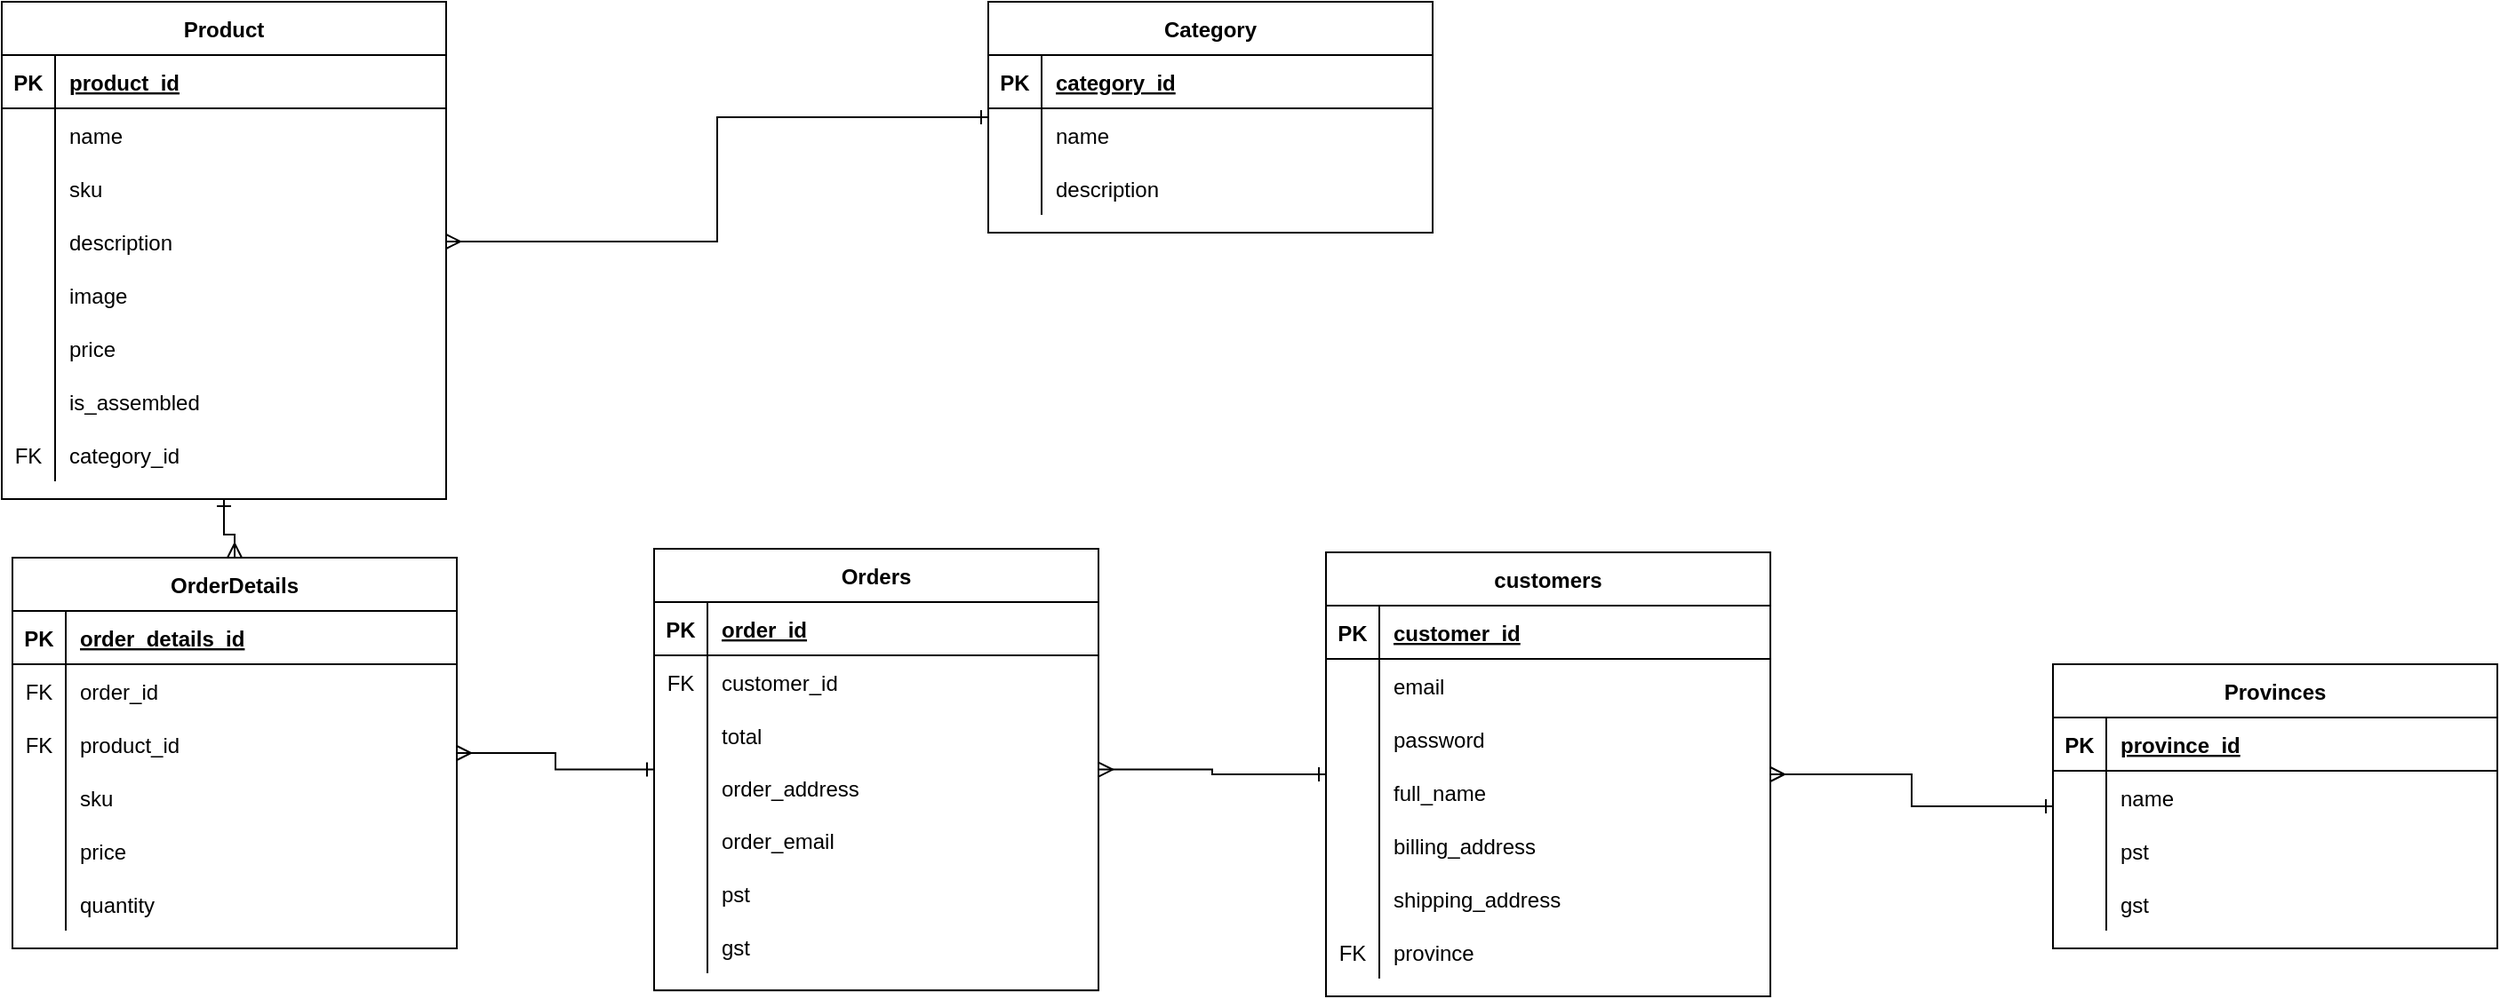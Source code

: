<mxfile version="13.6.5">
    <diagram id="R2lEEEUBdFMjLlhIrx00" name="Page-1">
        <mxGraphModel dx="1417" dy="407" grid="0" gridSize="10" guides="1" tooltips="1" connect="1" arrows="1" fold="1" page="0" pageScale="1" pageWidth="850" pageHeight="1100" math="0" shadow="0" extFonts="Permanent Marker^https://fonts.googleapis.com/css?family=Permanent+Marker">
            <root>
                <mxCell id="0"/>
                <mxCell id="1" parent="0"/>
                <mxCell id="BaxFmq3oyP3xeZqNbxSG-38" style="edgeStyle=orthogonalEdgeStyle;rounded=0;orthogonalLoop=1;jettySize=auto;html=1;startArrow=ERone;startFill=0;endArrow=ERmany;endFill=0;" parent="1" edge="1">
                    <mxGeometry relative="1" as="geometry">
                        <mxPoint x="630" y="500" as="targetPoint"/>
                        <Array as="points">
                            <mxPoint x="840" y="500"/>
                        </Array>
                    </mxGeometry>
                </mxCell>
                <mxCell id="BaxFmq3oyP3xeZqNbxSG-39" style="edgeStyle=orthogonalEdgeStyle;rounded=0;orthogonalLoop=1;jettySize=auto;html=1;startArrow=ERone;startFill=0;endArrow=ERmany;endFill=0;" parent="1" edge="1">
                    <mxGeometry relative="1" as="geometry">
                        <mxPoint x="515" y="290" as="sourcePoint"/>
                        <Array as="points">
                            <mxPoint x="515" y="330"/>
                            <mxPoint x="660" y="330"/>
                            <mxPoint x="660" y="470"/>
                        </Array>
                    </mxGeometry>
                </mxCell>
                <mxCell id="BaxFmq3oyP3xeZqNbxSG-36" style="edgeStyle=orthogonalEdgeStyle;rounded=0;orthogonalLoop=1;jettySize=auto;html=1;endArrow=ERmany;endFill=0;startArrow=ERone;startFill=0;" parent="1" edge="1">
                    <mxGeometry relative="1" as="geometry">
                        <mxPoint x="270" y="235" as="sourcePoint"/>
                        <Array as="points">
                            <mxPoint x="310" y="235"/>
                            <mxPoint x="310" y="430"/>
                        </Array>
                    </mxGeometry>
                </mxCell>
                <mxCell id="BaxFmq3oyP3xeZqNbxSG-152" style="edgeStyle=orthogonalEdgeStyle;rounded=0;orthogonalLoop=1;jettySize=auto;html=1;startArrow=ERone;startFill=0;endArrow=ERmany;endFill=0;" parent="1" source="BaxFmq3oyP3xeZqNbxSG-56" target="BaxFmq3oyP3xeZqNbxSG-130" edge="1">
                    <mxGeometry relative="1" as="geometry"/>
                </mxCell>
                <mxCell id="BaxFmq3oyP3xeZqNbxSG-56" value="Product" style="shape=table;startSize=30;container=1;collapsible=1;childLayout=tableLayout;fixedRows=1;rowLines=0;fontStyle=1;align=center;resizeLast=1;" parent="1" vertex="1">
                    <mxGeometry x="70" y="30" width="250" height="280" as="geometry"/>
                </mxCell>
                <mxCell id="BaxFmq3oyP3xeZqNbxSG-57" value="" style="shape=partialRectangle;collapsible=0;dropTarget=0;pointerEvents=0;fillColor=none;points=[[0,0.5],[1,0.5]];portConstraint=eastwest;top=0;left=0;right=0;bottom=1;" parent="BaxFmq3oyP3xeZqNbxSG-56" vertex="1">
                    <mxGeometry y="30" width="250" height="30" as="geometry"/>
                </mxCell>
                <mxCell id="BaxFmq3oyP3xeZqNbxSG-58" value="PK" style="shape=partialRectangle;overflow=hidden;connectable=0;fillColor=none;top=0;left=0;bottom=0;right=0;fontStyle=1;" parent="BaxFmq3oyP3xeZqNbxSG-57" vertex="1">
                    <mxGeometry width="30" height="30" as="geometry"/>
                </mxCell>
                <mxCell id="BaxFmq3oyP3xeZqNbxSG-59" value="product_id" style="shape=partialRectangle;overflow=hidden;connectable=0;fillColor=none;top=0;left=0;bottom=0;right=0;align=left;spacingLeft=6;fontStyle=5;" parent="BaxFmq3oyP3xeZqNbxSG-57" vertex="1">
                    <mxGeometry x="30" width="220" height="30" as="geometry"/>
                </mxCell>
                <mxCell id="BaxFmq3oyP3xeZqNbxSG-60" value="" style="shape=partialRectangle;collapsible=0;dropTarget=0;pointerEvents=0;fillColor=none;points=[[0,0.5],[1,0.5]];portConstraint=eastwest;top=0;left=0;right=0;bottom=0;" parent="BaxFmq3oyP3xeZqNbxSG-56" vertex="1">
                    <mxGeometry y="60" width="250" height="30" as="geometry"/>
                </mxCell>
                <mxCell id="BaxFmq3oyP3xeZqNbxSG-61" value="" style="shape=partialRectangle;overflow=hidden;connectable=0;fillColor=none;top=0;left=0;bottom=0;right=0;" parent="BaxFmq3oyP3xeZqNbxSG-60" vertex="1">
                    <mxGeometry width="30" height="30" as="geometry"/>
                </mxCell>
                <mxCell id="BaxFmq3oyP3xeZqNbxSG-62" value="name" style="shape=partialRectangle;overflow=hidden;connectable=0;fillColor=none;top=0;left=0;bottom=0;right=0;align=left;spacingLeft=6;" parent="BaxFmq3oyP3xeZqNbxSG-60" vertex="1">
                    <mxGeometry x="30" width="220" height="30" as="geometry"/>
                </mxCell>
                <mxCell id="BaxFmq3oyP3xeZqNbxSG-149" value="" style="shape=partialRectangle;collapsible=0;dropTarget=0;pointerEvents=0;fillColor=none;points=[[0,0.5],[1,0.5]];portConstraint=eastwest;top=0;left=0;right=0;bottom=0;" parent="BaxFmq3oyP3xeZqNbxSG-56" vertex="1">
                    <mxGeometry y="90" width="250" height="30" as="geometry"/>
                </mxCell>
                <mxCell id="BaxFmq3oyP3xeZqNbxSG-150" value="" style="shape=partialRectangle;overflow=hidden;connectable=0;fillColor=none;top=0;left=0;bottom=0;right=0;" parent="BaxFmq3oyP3xeZqNbxSG-149" vertex="1">
                    <mxGeometry width="30" height="30" as="geometry"/>
                </mxCell>
                <mxCell id="BaxFmq3oyP3xeZqNbxSG-151" value="sku" style="shape=partialRectangle;overflow=hidden;connectable=0;fillColor=none;top=0;left=0;bottom=0;right=0;align=left;spacingLeft=6;" parent="BaxFmq3oyP3xeZqNbxSG-149" vertex="1">
                    <mxGeometry x="30" width="220" height="30" as="geometry"/>
                </mxCell>
                <mxCell id="BaxFmq3oyP3xeZqNbxSG-63" value="" style="shape=partialRectangle;collapsible=0;dropTarget=0;pointerEvents=0;fillColor=none;points=[[0,0.5],[1,0.5]];portConstraint=eastwest;top=0;left=0;right=0;bottom=0;" parent="BaxFmq3oyP3xeZqNbxSG-56" vertex="1">
                    <mxGeometry y="120" width="250" height="30" as="geometry"/>
                </mxCell>
                <mxCell id="BaxFmq3oyP3xeZqNbxSG-64" value="" style="shape=partialRectangle;overflow=hidden;connectable=0;fillColor=none;top=0;left=0;bottom=0;right=0;" parent="BaxFmq3oyP3xeZqNbxSG-63" vertex="1">
                    <mxGeometry width="30" height="30" as="geometry"/>
                </mxCell>
                <mxCell id="BaxFmq3oyP3xeZqNbxSG-65" value="description" style="shape=partialRectangle;overflow=hidden;connectable=0;fillColor=none;top=0;left=0;bottom=0;right=0;align=left;spacingLeft=6;" parent="BaxFmq3oyP3xeZqNbxSG-63" vertex="1">
                    <mxGeometry x="30" width="220" height="30" as="geometry"/>
                </mxCell>
                <mxCell id="BaxFmq3oyP3xeZqNbxSG-66" value="" style="shape=partialRectangle;collapsible=0;dropTarget=0;pointerEvents=0;fillColor=none;points=[[0,0.5],[1,0.5]];portConstraint=eastwest;top=0;left=0;right=0;bottom=0;" parent="BaxFmq3oyP3xeZqNbxSG-56" vertex="1">
                    <mxGeometry y="150" width="250" height="30" as="geometry"/>
                </mxCell>
                <mxCell id="BaxFmq3oyP3xeZqNbxSG-67" value="" style="shape=partialRectangle;overflow=hidden;connectable=0;fillColor=none;top=0;left=0;bottom=0;right=0;" parent="BaxFmq3oyP3xeZqNbxSG-66" vertex="1">
                    <mxGeometry width="30" height="30" as="geometry"/>
                </mxCell>
                <mxCell id="BaxFmq3oyP3xeZqNbxSG-68" value="image" style="shape=partialRectangle;overflow=hidden;connectable=0;fillColor=none;top=0;left=0;bottom=0;right=0;align=left;spacingLeft=6;" parent="BaxFmq3oyP3xeZqNbxSG-66" vertex="1">
                    <mxGeometry x="30" width="220" height="30" as="geometry"/>
                </mxCell>
                <mxCell id="BaxFmq3oyP3xeZqNbxSG-182" value="" style="shape=partialRectangle;collapsible=0;dropTarget=0;pointerEvents=0;fillColor=none;points=[[0,0.5],[1,0.5]];portConstraint=eastwest;top=0;left=0;right=0;bottom=0;" parent="BaxFmq3oyP3xeZqNbxSG-56" vertex="1">
                    <mxGeometry y="180" width="250" height="30" as="geometry"/>
                </mxCell>
                <mxCell id="BaxFmq3oyP3xeZqNbxSG-183" value="" style="shape=partialRectangle;overflow=hidden;connectable=0;fillColor=none;top=0;left=0;bottom=0;right=0;" parent="BaxFmq3oyP3xeZqNbxSG-182" vertex="1">
                    <mxGeometry width="30" height="30" as="geometry"/>
                </mxCell>
                <mxCell id="BaxFmq3oyP3xeZqNbxSG-184" value="price" style="shape=partialRectangle;overflow=hidden;connectable=0;fillColor=none;top=0;left=0;bottom=0;right=0;align=left;spacingLeft=6;" parent="BaxFmq3oyP3xeZqNbxSG-182" vertex="1">
                    <mxGeometry x="30" width="220" height="30" as="geometry"/>
                </mxCell>
                <mxCell id="5" value="" style="shape=partialRectangle;collapsible=0;dropTarget=0;pointerEvents=0;fillColor=none;points=[[0,0.5],[1,0.5]];portConstraint=eastwest;top=0;left=0;right=0;bottom=0;" parent="BaxFmq3oyP3xeZqNbxSG-56" vertex="1">
                    <mxGeometry y="210" width="250" height="30" as="geometry"/>
                </mxCell>
                <mxCell id="6" value="" style="shape=partialRectangle;overflow=hidden;connectable=0;fillColor=none;top=0;left=0;bottom=0;right=0;" parent="5" vertex="1">
                    <mxGeometry width="30" height="30" as="geometry"/>
                </mxCell>
                <mxCell id="7" value="is_assembled" style="shape=partialRectangle;overflow=hidden;connectable=0;fillColor=none;top=0;left=0;bottom=0;right=0;align=left;spacingLeft=6;" parent="5" vertex="1">
                    <mxGeometry x="30" width="220" height="30" as="geometry"/>
                </mxCell>
                <mxCell id="BaxFmq3oyP3xeZqNbxSG-75" value="" style="shape=partialRectangle;collapsible=0;dropTarget=0;pointerEvents=0;fillColor=none;points=[[0,0.5],[1,0.5]];portConstraint=eastwest;top=0;left=0;right=0;bottom=0;" parent="BaxFmq3oyP3xeZqNbxSG-56" vertex="1">
                    <mxGeometry y="240" width="250" height="30" as="geometry"/>
                </mxCell>
                <mxCell id="BaxFmq3oyP3xeZqNbxSG-76" value="FK" style="shape=partialRectangle;overflow=hidden;connectable=0;fillColor=none;top=0;left=0;bottom=0;right=0;" parent="BaxFmq3oyP3xeZqNbxSG-75" vertex="1">
                    <mxGeometry width="30" height="30" as="geometry"/>
                </mxCell>
                <mxCell id="BaxFmq3oyP3xeZqNbxSG-77" value="category_id" style="shape=partialRectangle;overflow=hidden;connectable=0;fillColor=none;top=0;left=0;bottom=0;right=0;align=left;spacingLeft=6;" parent="BaxFmq3oyP3xeZqNbxSG-75" vertex="1">
                    <mxGeometry x="30" width="220" height="30" as="geometry"/>
                </mxCell>
                <mxCell id="BaxFmq3oyP3xeZqNbxSG-78" value="Category" style="shape=table;startSize=30;container=1;collapsible=1;childLayout=tableLayout;fixedRows=1;rowLines=0;fontStyle=1;align=center;resizeLast=1;" parent="1" vertex="1">
                    <mxGeometry x="625" y="30" width="250" height="130" as="geometry"/>
                </mxCell>
                <mxCell id="BaxFmq3oyP3xeZqNbxSG-79" value="" style="shape=partialRectangle;collapsible=0;dropTarget=0;pointerEvents=0;fillColor=none;points=[[0,0.5],[1,0.5]];portConstraint=eastwest;top=0;left=0;right=0;bottom=1;" parent="BaxFmq3oyP3xeZqNbxSG-78" vertex="1">
                    <mxGeometry y="30" width="250" height="30" as="geometry"/>
                </mxCell>
                <mxCell id="BaxFmq3oyP3xeZqNbxSG-80" value="PK" style="shape=partialRectangle;overflow=hidden;connectable=0;fillColor=none;top=0;left=0;bottom=0;right=0;fontStyle=1;" parent="BaxFmq3oyP3xeZqNbxSG-79" vertex="1">
                    <mxGeometry width="30" height="30" as="geometry"/>
                </mxCell>
                <mxCell id="BaxFmq3oyP3xeZqNbxSG-81" value="category_id" style="shape=partialRectangle;overflow=hidden;connectable=0;fillColor=none;top=0;left=0;bottom=0;right=0;align=left;spacingLeft=6;fontStyle=5;" parent="BaxFmq3oyP3xeZqNbxSG-79" vertex="1">
                    <mxGeometry x="30" width="220" height="30" as="geometry"/>
                </mxCell>
                <mxCell id="BaxFmq3oyP3xeZqNbxSG-82" value="" style="shape=partialRectangle;collapsible=0;dropTarget=0;pointerEvents=0;fillColor=none;points=[[0,0.5],[1,0.5]];portConstraint=eastwest;top=0;left=0;right=0;bottom=0;" parent="BaxFmq3oyP3xeZqNbxSG-78" vertex="1">
                    <mxGeometry y="60" width="250" height="30" as="geometry"/>
                </mxCell>
                <mxCell id="BaxFmq3oyP3xeZqNbxSG-83" value="" style="shape=partialRectangle;overflow=hidden;connectable=0;fillColor=none;top=0;left=0;bottom=0;right=0;" parent="BaxFmq3oyP3xeZqNbxSG-82" vertex="1">
                    <mxGeometry width="30" height="30" as="geometry"/>
                </mxCell>
                <mxCell id="BaxFmq3oyP3xeZqNbxSG-84" value="name" style="shape=partialRectangle;overflow=hidden;connectable=0;fillColor=none;top=0;left=0;bottom=0;right=0;align=left;spacingLeft=6;" parent="BaxFmq3oyP3xeZqNbxSG-82" vertex="1">
                    <mxGeometry x="30" width="220" height="30" as="geometry"/>
                </mxCell>
                <mxCell id="BaxFmq3oyP3xeZqNbxSG-85" value="" style="shape=partialRectangle;collapsible=0;dropTarget=0;pointerEvents=0;fillColor=none;points=[[0,0.5],[1,0.5]];portConstraint=eastwest;top=0;left=0;right=0;bottom=0;" parent="BaxFmq3oyP3xeZqNbxSG-78" vertex="1">
                    <mxGeometry y="90" width="250" height="30" as="geometry"/>
                </mxCell>
                <mxCell id="BaxFmq3oyP3xeZqNbxSG-86" value="" style="shape=partialRectangle;overflow=hidden;connectable=0;fillColor=none;top=0;left=0;bottom=0;right=0;" parent="BaxFmq3oyP3xeZqNbxSG-85" vertex="1">
                    <mxGeometry width="30" height="30" as="geometry"/>
                </mxCell>
                <mxCell id="BaxFmq3oyP3xeZqNbxSG-87" value="description" style="shape=partialRectangle;overflow=hidden;connectable=0;fillColor=none;top=0;left=0;bottom=0;right=0;align=left;spacingLeft=6;" parent="BaxFmq3oyP3xeZqNbxSG-85" vertex="1">
                    <mxGeometry x="30" width="220" height="30" as="geometry"/>
                </mxCell>
                <mxCell id="BaxFmq3oyP3xeZqNbxSG-106" style="edgeStyle=orthogonalEdgeStyle;rounded=0;orthogonalLoop=1;jettySize=auto;html=1;startArrow=ERmany;startFill=0;endArrow=ERone;endFill=0;" parent="1" source="BaxFmq3oyP3xeZqNbxSG-63" target="BaxFmq3oyP3xeZqNbxSG-78" edge="1">
                    <mxGeometry relative="1" as="geometry"/>
                </mxCell>
                <mxCell id="BaxFmq3oyP3xeZqNbxSG-154" style="edgeStyle=orthogonalEdgeStyle;rounded=0;orthogonalLoop=1;jettySize=auto;html=1;startArrow=ERone;startFill=0;endArrow=ERmany;endFill=0;" parent="1" source="BaxFmq3oyP3xeZqNbxSG-107" target="BaxFmq3oyP3xeZqNbxSG-130" edge="1">
                    <mxGeometry relative="1" as="geometry"/>
                </mxCell>
                <mxCell id="BaxFmq3oyP3xeZqNbxSG-130" value="OrderDetails" style="shape=table;startSize=30;container=1;collapsible=1;childLayout=tableLayout;fixedRows=1;rowLines=0;fontStyle=1;align=center;resizeLast=1;" parent="1" vertex="1">
                    <mxGeometry x="76" y="343" width="250" height="220" as="geometry"/>
                </mxCell>
                <mxCell id="BaxFmq3oyP3xeZqNbxSG-131" value="" style="shape=partialRectangle;collapsible=0;dropTarget=0;pointerEvents=0;fillColor=none;points=[[0,0.5],[1,0.5]];portConstraint=eastwest;top=0;left=0;right=0;bottom=1;" parent="BaxFmq3oyP3xeZqNbxSG-130" vertex="1">
                    <mxGeometry y="30" width="250" height="30" as="geometry"/>
                </mxCell>
                <mxCell id="BaxFmq3oyP3xeZqNbxSG-132" value="PK" style="shape=partialRectangle;overflow=hidden;connectable=0;fillColor=none;top=0;left=0;bottom=0;right=0;fontStyle=1;" parent="BaxFmq3oyP3xeZqNbxSG-131" vertex="1">
                    <mxGeometry width="30" height="30" as="geometry"/>
                </mxCell>
                <mxCell id="BaxFmq3oyP3xeZqNbxSG-133" value="order_details_id" style="shape=partialRectangle;overflow=hidden;connectable=0;fillColor=none;top=0;left=0;bottom=0;right=0;align=left;spacingLeft=6;fontStyle=5;" parent="BaxFmq3oyP3xeZqNbxSG-131" vertex="1">
                    <mxGeometry x="30" width="220" height="30" as="geometry"/>
                </mxCell>
                <mxCell id="BaxFmq3oyP3xeZqNbxSG-134" value="" style="shape=partialRectangle;collapsible=0;dropTarget=0;pointerEvents=0;fillColor=none;points=[[0,0.5],[1,0.5]];portConstraint=eastwest;top=0;left=0;right=0;bottom=0;" parent="BaxFmq3oyP3xeZqNbxSG-130" vertex="1">
                    <mxGeometry y="60" width="250" height="30" as="geometry"/>
                </mxCell>
                <mxCell id="BaxFmq3oyP3xeZqNbxSG-135" value="FK" style="shape=partialRectangle;overflow=hidden;connectable=0;fillColor=none;top=0;left=0;bottom=0;right=0;" parent="BaxFmq3oyP3xeZqNbxSG-134" vertex="1">
                    <mxGeometry width="30" height="30" as="geometry"/>
                </mxCell>
                <mxCell id="BaxFmq3oyP3xeZqNbxSG-136" value="order_id" style="shape=partialRectangle;overflow=hidden;connectable=0;fillColor=none;top=0;left=0;bottom=0;right=0;align=left;spacingLeft=6;" parent="BaxFmq3oyP3xeZqNbxSG-134" vertex="1">
                    <mxGeometry x="30" width="220" height="30" as="geometry"/>
                </mxCell>
                <mxCell id="BaxFmq3oyP3xeZqNbxSG-137" value="" style="shape=partialRectangle;collapsible=0;dropTarget=0;pointerEvents=0;fillColor=none;points=[[0,0.5],[1,0.5]];portConstraint=eastwest;top=0;left=0;right=0;bottom=0;" parent="BaxFmq3oyP3xeZqNbxSG-130" vertex="1">
                    <mxGeometry y="90" width="250" height="30" as="geometry"/>
                </mxCell>
                <mxCell id="BaxFmq3oyP3xeZqNbxSG-138" value="FK" style="shape=partialRectangle;overflow=hidden;connectable=0;fillColor=none;top=0;left=0;bottom=0;right=0;" parent="BaxFmq3oyP3xeZqNbxSG-137" vertex="1">
                    <mxGeometry width="30" height="30" as="geometry"/>
                </mxCell>
                <mxCell id="BaxFmq3oyP3xeZqNbxSG-139" value="product_id" style="shape=partialRectangle;overflow=hidden;connectable=0;fillColor=none;top=0;left=0;bottom=0;right=0;align=left;spacingLeft=6;" parent="BaxFmq3oyP3xeZqNbxSG-137" vertex="1">
                    <mxGeometry x="30" width="220" height="30" as="geometry"/>
                </mxCell>
                <mxCell id="BaxFmq3oyP3xeZqNbxSG-185" value="" style="shape=partialRectangle;collapsible=0;dropTarget=0;pointerEvents=0;fillColor=none;points=[[0,0.5],[1,0.5]];portConstraint=eastwest;top=0;left=0;right=0;bottom=0;" parent="BaxFmq3oyP3xeZqNbxSG-130" vertex="1">
                    <mxGeometry y="120" width="250" height="30" as="geometry"/>
                </mxCell>
                <mxCell id="BaxFmq3oyP3xeZqNbxSG-186" value="" style="shape=partialRectangle;overflow=hidden;connectable=0;fillColor=none;top=0;left=0;bottom=0;right=0;" parent="BaxFmq3oyP3xeZqNbxSG-185" vertex="1">
                    <mxGeometry width="30" height="30" as="geometry"/>
                </mxCell>
                <mxCell id="BaxFmq3oyP3xeZqNbxSG-187" value="sku" style="shape=partialRectangle;overflow=hidden;connectable=0;fillColor=none;top=0;left=0;bottom=0;right=0;align=left;spacingLeft=6;" parent="BaxFmq3oyP3xeZqNbxSG-185" vertex="1">
                    <mxGeometry x="30" width="220" height="30" as="geometry"/>
                </mxCell>
                <mxCell id="BaxFmq3oyP3xeZqNbxSG-188" value="" style="shape=partialRectangle;collapsible=0;dropTarget=0;pointerEvents=0;fillColor=none;points=[[0,0.5],[1,0.5]];portConstraint=eastwest;top=0;left=0;right=0;bottom=0;" parent="BaxFmq3oyP3xeZqNbxSG-130" vertex="1">
                    <mxGeometry y="150" width="250" height="30" as="geometry"/>
                </mxCell>
                <mxCell id="BaxFmq3oyP3xeZqNbxSG-189" value="" style="shape=partialRectangle;overflow=hidden;connectable=0;fillColor=none;top=0;left=0;bottom=0;right=0;" parent="BaxFmq3oyP3xeZqNbxSG-188" vertex="1">
                    <mxGeometry width="30" height="30" as="geometry"/>
                </mxCell>
                <mxCell id="BaxFmq3oyP3xeZqNbxSG-190" value="price" style="shape=partialRectangle;overflow=hidden;connectable=0;fillColor=none;top=0;left=0;bottom=0;right=0;align=left;spacingLeft=6;" parent="BaxFmq3oyP3xeZqNbxSG-188" vertex="1">
                    <mxGeometry x="30" width="220" height="30" as="geometry"/>
                </mxCell>
                <mxCell id="BaxFmq3oyP3xeZqNbxSG-191" value="" style="shape=partialRectangle;collapsible=0;dropTarget=0;pointerEvents=0;fillColor=none;points=[[0,0.5],[1,0.5]];portConstraint=eastwest;top=0;left=0;right=0;bottom=0;" parent="BaxFmq3oyP3xeZqNbxSG-130" vertex="1">
                    <mxGeometry y="180" width="250" height="30" as="geometry"/>
                </mxCell>
                <mxCell id="BaxFmq3oyP3xeZqNbxSG-192" value="" style="shape=partialRectangle;overflow=hidden;connectable=0;fillColor=none;top=0;left=0;bottom=0;right=0;" parent="BaxFmq3oyP3xeZqNbxSG-191" vertex="1">
                    <mxGeometry width="30" height="30" as="geometry"/>
                </mxCell>
                <mxCell id="BaxFmq3oyP3xeZqNbxSG-193" value="quantity" style="shape=partialRectangle;overflow=hidden;connectable=0;fillColor=none;top=0;left=0;bottom=0;right=0;align=left;spacingLeft=6;" parent="BaxFmq3oyP3xeZqNbxSG-191" vertex="1">
                    <mxGeometry x="30" width="220" height="30" as="geometry"/>
                </mxCell>
                <mxCell id="BaxFmq3oyP3xeZqNbxSG-181" style="edgeStyle=orthogonalEdgeStyle;rounded=0;orthogonalLoop=1;jettySize=auto;html=1;startArrow=ERone;startFill=0;endArrow=ERmany;endFill=0;" parent="1" source="BaxFmq3oyP3xeZqNbxSG-155" target="BaxFmq3oyP3xeZqNbxSG-107" edge="1">
                    <mxGeometry relative="1" as="geometry"/>
                </mxCell>
                <mxCell id="BaxFmq3oyP3xeZqNbxSG-155" value="customers" style="shape=table;startSize=30;container=1;collapsible=1;childLayout=tableLayout;fixedRows=1;rowLines=0;fontStyle=1;align=center;resizeLast=1;" parent="1" vertex="1">
                    <mxGeometry x="815" y="340" width="250" height="250" as="geometry"/>
                </mxCell>
                <mxCell id="BaxFmq3oyP3xeZqNbxSG-156" value="" style="shape=partialRectangle;collapsible=0;dropTarget=0;pointerEvents=0;fillColor=none;points=[[0,0.5],[1,0.5]];portConstraint=eastwest;top=0;left=0;right=0;bottom=1;" parent="BaxFmq3oyP3xeZqNbxSG-155" vertex="1">
                    <mxGeometry y="30" width="250" height="30" as="geometry"/>
                </mxCell>
                <mxCell id="BaxFmq3oyP3xeZqNbxSG-157" value="PK" style="shape=partialRectangle;overflow=hidden;connectable=0;fillColor=none;top=0;left=0;bottom=0;right=0;fontStyle=1;" parent="BaxFmq3oyP3xeZqNbxSG-156" vertex="1">
                    <mxGeometry width="30" height="30" as="geometry"/>
                </mxCell>
                <mxCell id="BaxFmq3oyP3xeZqNbxSG-158" value="customer_id" style="shape=partialRectangle;overflow=hidden;connectable=0;fillColor=none;top=0;left=0;bottom=0;right=0;align=left;spacingLeft=6;fontStyle=5;" parent="BaxFmq3oyP3xeZqNbxSG-156" vertex="1">
                    <mxGeometry x="30" width="220" height="30" as="geometry"/>
                </mxCell>
                <mxCell id="BaxFmq3oyP3xeZqNbxSG-162" value="" style="shape=partialRectangle;collapsible=0;dropTarget=0;pointerEvents=0;fillColor=none;points=[[0,0.5],[1,0.5]];portConstraint=eastwest;top=0;left=0;right=0;bottom=0;" parent="BaxFmq3oyP3xeZqNbxSG-155" vertex="1">
                    <mxGeometry y="60" width="250" height="30" as="geometry"/>
                </mxCell>
                <mxCell id="BaxFmq3oyP3xeZqNbxSG-163" value="" style="shape=partialRectangle;overflow=hidden;connectable=0;fillColor=none;top=0;left=0;bottom=0;right=0;" parent="BaxFmq3oyP3xeZqNbxSG-162" vertex="1">
                    <mxGeometry width="30" height="30" as="geometry"/>
                </mxCell>
                <mxCell id="BaxFmq3oyP3xeZqNbxSG-164" value="email" style="shape=partialRectangle;overflow=hidden;connectable=0;fillColor=none;top=0;left=0;bottom=0;right=0;align=left;spacingLeft=6;" parent="BaxFmq3oyP3xeZqNbxSG-162" vertex="1">
                    <mxGeometry x="30" width="220" height="30" as="geometry"/>
                </mxCell>
                <mxCell id="BaxFmq3oyP3xeZqNbxSG-165" value="" style="shape=partialRectangle;collapsible=0;dropTarget=0;pointerEvents=0;fillColor=none;points=[[0,0.5],[1,0.5]];portConstraint=eastwest;top=0;left=0;right=0;bottom=0;" parent="BaxFmq3oyP3xeZqNbxSG-155" vertex="1">
                    <mxGeometry y="90" width="250" height="30" as="geometry"/>
                </mxCell>
                <mxCell id="BaxFmq3oyP3xeZqNbxSG-166" value="" style="shape=partialRectangle;overflow=hidden;connectable=0;fillColor=none;top=0;left=0;bottom=0;right=0;" parent="BaxFmq3oyP3xeZqNbxSG-165" vertex="1">
                    <mxGeometry width="30" height="30" as="geometry"/>
                </mxCell>
                <mxCell id="BaxFmq3oyP3xeZqNbxSG-167" value="password" style="shape=partialRectangle;overflow=hidden;connectable=0;fillColor=none;top=0;left=0;bottom=0;right=0;align=left;spacingLeft=6;" parent="BaxFmq3oyP3xeZqNbxSG-165" vertex="1">
                    <mxGeometry x="30" width="220" height="30" as="geometry"/>
                </mxCell>
                <mxCell id="BaxFmq3oyP3xeZqNbxSG-168" value="" style="shape=partialRectangle;collapsible=0;dropTarget=0;pointerEvents=0;fillColor=none;points=[[0,0.5],[1,0.5]];portConstraint=eastwest;top=0;left=0;right=0;bottom=0;" parent="BaxFmq3oyP3xeZqNbxSG-155" vertex="1">
                    <mxGeometry y="120" width="250" height="30" as="geometry"/>
                </mxCell>
                <mxCell id="BaxFmq3oyP3xeZqNbxSG-169" value="" style="shape=partialRectangle;overflow=hidden;connectable=0;fillColor=none;top=0;left=0;bottom=0;right=0;" parent="BaxFmq3oyP3xeZqNbxSG-168" vertex="1">
                    <mxGeometry width="30" height="30" as="geometry"/>
                </mxCell>
                <mxCell id="BaxFmq3oyP3xeZqNbxSG-170" value="full_name" style="shape=partialRectangle;overflow=hidden;connectable=0;fillColor=none;top=0;left=0;bottom=0;right=0;align=left;spacingLeft=6;" parent="BaxFmq3oyP3xeZqNbxSG-168" vertex="1">
                    <mxGeometry x="30" width="220" height="30" as="geometry"/>
                </mxCell>
                <mxCell id="BaxFmq3oyP3xeZqNbxSG-171" value="" style="shape=partialRectangle;collapsible=0;dropTarget=0;pointerEvents=0;fillColor=none;points=[[0,0.5],[1,0.5]];portConstraint=eastwest;top=0;left=0;right=0;bottom=0;" parent="BaxFmq3oyP3xeZqNbxSG-155" vertex="1">
                    <mxGeometry y="150" width="250" height="30" as="geometry"/>
                </mxCell>
                <mxCell id="BaxFmq3oyP3xeZqNbxSG-172" value="" style="shape=partialRectangle;overflow=hidden;connectable=0;fillColor=none;top=0;left=0;bottom=0;right=0;" parent="BaxFmq3oyP3xeZqNbxSG-171" vertex="1">
                    <mxGeometry width="30" height="30" as="geometry"/>
                </mxCell>
                <mxCell id="BaxFmq3oyP3xeZqNbxSG-173" value="billing_address" style="shape=partialRectangle;overflow=hidden;connectable=0;fillColor=none;top=0;left=0;bottom=0;right=0;align=left;spacingLeft=6;" parent="BaxFmq3oyP3xeZqNbxSG-171" vertex="1">
                    <mxGeometry x="30" width="220" height="30" as="geometry"/>
                </mxCell>
                <mxCell id="63" value="" style="shape=partialRectangle;collapsible=0;dropTarget=0;pointerEvents=0;fillColor=none;points=[[0,0.5],[1,0.5]];portConstraint=eastwest;top=0;left=0;right=0;bottom=0;" parent="BaxFmq3oyP3xeZqNbxSG-155" vertex="1">
                    <mxGeometry y="180" width="250" height="30" as="geometry"/>
                </mxCell>
                <mxCell id="64" value="" style="shape=partialRectangle;overflow=hidden;connectable=0;fillColor=none;top=0;left=0;bottom=0;right=0;" parent="63" vertex="1">
                    <mxGeometry width="30" height="30" as="geometry"/>
                </mxCell>
                <mxCell id="65" value="shipping_address" style="shape=partialRectangle;overflow=hidden;connectable=0;fillColor=none;top=0;left=0;bottom=0;right=0;align=left;spacingLeft=6;" parent="63" vertex="1">
                    <mxGeometry x="30" width="220" height="30" as="geometry"/>
                </mxCell>
                <mxCell id="17" value="" style="shape=partialRectangle;collapsible=0;dropTarget=0;pointerEvents=0;fillColor=none;points=[[0,0.5],[1,0.5]];portConstraint=eastwest;top=0;left=0;right=0;bottom=0;" parent="BaxFmq3oyP3xeZqNbxSG-155" vertex="1">
                    <mxGeometry y="210" width="250" height="30" as="geometry"/>
                </mxCell>
                <mxCell id="18" value="FK" style="shape=partialRectangle;overflow=hidden;connectable=0;fillColor=none;top=0;left=0;bottom=0;right=0;" parent="17" vertex="1">
                    <mxGeometry width="30" height="30" as="geometry"/>
                </mxCell>
                <mxCell id="19" value="province" style="shape=partialRectangle;overflow=hidden;connectable=0;fillColor=none;top=0;left=0;bottom=0;right=0;align=left;spacingLeft=6;" parent="17" vertex="1">
                    <mxGeometry x="30" width="220" height="30" as="geometry"/>
                </mxCell>
                <mxCell id="45" style="edgeStyle=orthogonalEdgeStyle;rounded=0;orthogonalLoop=1;jettySize=auto;html=1;endArrow=ERmany;endFill=0;startArrow=ERone;startFill=0;" parent="1" source="23" target="BaxFmq3oyP3xeZqNbxSG-155" edge="1">
                    <mxGeometry relative="1" as="geometry"/>
                </mxCell>
                <mxCell id="23" value="Provinces" style="shape=table;startSize=30;container=1;collapsible=1;childLayout=tableLayout;fixedRows=1;rowLines=0;fontStyle=1;align=center;resizeLast=1;" parent="1" vertex="1">
                    <mxGeometry x="1224" y="403" width="250" height="160" as="geometry"/>
                </mxCell>
                <mxCell id="24" value="" style="shape=partialRectangle;collapsible=0;dropTarget=0;pointerEvents=0;fillColor=none;points=[[0,0.5],[1,0.5]];portConstraint=eastwest;top=0;left=0;right=0;bottom=1;" parent="23" vertex="1">
                    <mxGeometry y="30" width="250" height="30" as="geometry"/>
                </mxCell>
                <mxCell id="25" value="PK" style="shape=partialRectangle;overflow=hidden;connectable=0;fillColor=none;top=0;left=0;bottom=0;right=0;fontStyle=1;" parent="24" vertex="1">
                    <mxGeometry width="30" height="30" as="geometry"/>
                </mxCell>
                <mxCell id="26" value="province_id" style="shape=partialRectangle;overflow=hidden;connectable=0;fillColor=none;top=0;left=0;bottom=0;right=0;align=left;spacingLeft=6;fontStyle=5;" parent="24" vertex="1">
                    <mxGeometry x="30" width="220" height="30" as="geometry"/>
                </mxCell>
                <mxCell id="27" value="" style="shape=partialRectangle;collapsible=0;dropTarget=0;pointerEvents=0;fillColor=none;points=[[0,0.5],[1,0.5]];portConstraint=eastwest;top=0;left=0;right=0;bottom=0;" parent="23" vertex="1">
                    <mxGeometry y="60" width="250" height="30" as="geometry"/>
                </mxCell>
                <mxCell id="28" value="" style="shape=partialRectangle;overflow=hidden;connectable=0;fillColor=none;top=0;left=0;bottom=0;right=0;" parent="27" vertex="1">
                    <mxGeometry width="30" height="30" as="geometry"/>
                </mxCell>
                <mxCell id="29" value="name" style="shape=partialRectangle;overflow=hidden;connectable=0;fillColor=none;top=0;left=0;bottom=0;right=0;align=left;spacingLeft=6;" parent="27" vertex="1">
                    <mxGeometry x="30" width="220" height="30" as="geometry"/>
                </mxCell>
                <mxCell id="30" value="" style="shape=partialRectangle;collapsible=0;dropTarget=0;pointerEvents=0;fillColor=none;points=[[0,0.5],[1,0.5]];portConstraint=eastwest;top=0;left=0;right=0;bottom=0;" parent="23" vertex="1">
                    <mxGeometry y="90" width="250" height="30" as="geometry"/>
                </mxCell>
                <mxCell id="31" value="" style="shape=partialRectangle;overflow=hidden;connectable=0;fillColor=none;top=0;left=0;bottom=0;right=0;" parent="30" vertex="1">
                    <mxGeometry width="30" height="30" as="geometry"/>
                </mxCell>
                <mxCell id="32" value="pst" style="shape=partialRectangle;overflow=hidden;connectable=0;fillColor=none;top=0;left=0;bottom=0;right=0;align=left;spacingLeft=6;" parent="30" vertex="1">
                    <mxGeometry x="30" width="220" height="30" as="geometry"/>
                </mxCell>
                <mxCell id="33" value="" style="shape=partialRectangle;collapsible=0;dropTarget=0;pointerEvents=0;fillColor=none;points=[[0,0.5],[1,0.5]];portConstraint=eastwest;top=0;left=0;right=0;bottom=0;" parent="23" vertex="1">
                    <mxGeometry y="120" width="250" height="30" as="geometry"/>
                </mxCell>
                <mxCell id="34" value="" style="shape=partialRectangle;overflow=hidden;connectable=0;fillColor=none;top=0;left=0;bottom=0;right=0;" parent="33" vertex="1">
                    <mxGeometry width="30" height="30" as="geometry"/>
                </mxCell>
                <mxCell id="35" value="gst" style="shape=partialRectangle;overflow=hidden;connectable=0;fillColor=none;top=0;left=0;bottom=0;right=0;align=left;spacingLeft=6;" parent="33" vertex="1">
                    <mxGeometry x="30" width="220" height="30" as="geometry"/>
                </mxCell>
                <mxCell id="BaxFmq3oyP3xeZqNbxSG-107" value="Orders" style="shape=table;startSize=30;container=1;collapsible=1;childLayout=tableLayout;fixedRows=1;rowLines=0;fontStyle=1;align=center;resizeLast=1;" parent="1" vertex="1">
                    <mxGeometry x="437" y="338" width="250" height="248.586" as="geometry"/>
                </mxCell>
                <mxCell id="BaxFmq3oyP3xeZqNbxSG-108" value="" style="shape=partialRectangle;collapsible=0;dropTarget=0;pointerEvents=0;fillColor=none;points=[[0,0.5],[1,0.5]];portConstraint=eastwest;top=0;left=0;right=0;bottom=1;" parent="BaxFmq3oyP3xeZqNbxSG-107" vertex="1">
                    <mxGeometry y="30" width="250" height="30" as="geometry"/>
                </mxCell>
                <mxCell id="BaxFmq3oyP3xeZqNbxSG-109" value="PK" style="shape=partialRectangle;overflow=hidden;connectable=0;fillColor=none;top=0;left=0;bottom=0;right=0;fontStyle=1;" parent="BaxFmq3oyP3xeZqNbxSG-108" vertex="1">
                    <mxGeometry width="30" height="30" as="geometry"/>
                </mxCell>
                <mxCell id="BaxFmq3oyP3xeZqNbxSG-110" value="order_id" style="shape=partialRectangle;overflow=hidden;connectable=0;fillColor=none;top=0;left=0;bottom=0;right=0;align=left;spacingLeft=6;fontStyle=5;" parent="BaxFmq3oyP3xeZqNbxSG-108" vertex="1">
                    <mxGeometry x="30" width="220" height="30" as="geometry"/>
                </mxCell>
                <mxCell id="BaxFmq3oyP3xeZqNbxSG-111" value="" style="shape=partialRectangle;collapsible=0;dropTarget=0;pointerEvents=0;fillColor=none;points=[[0,0.5],[1,0.5]];portConstraint=eastwest;top=0;left=0;right=0;bottom=0;" parent="BaxFmq3oyP3xeZqNbxSG-107" vertex="1">
                    <mxGeometry y="60" width="250" height="30" as="geometry"/>
                </mxCell>
                <mxCell id="BaxFmq3oyP3xeZqNbxSG-112" value="FK" style="shape=partialRectangle;overflow=hidden;connectable=0;fillColor=none;top=0;left=0;bottom=0;right=0;" parent="BaxFmq3oyP3xeZqNbxSG-111" vertex="1">
                    <mxGeometry width="30" height="30" as="geometry"/>
                </mxCell>
                <mxCell id="BaxFmq3oyP3xeZqNbxSG-113" value="customer_id" style="shape=partialRectangle;overflow=hidden;connectable=0;fillColor=none;top=0;left=0;bottom=0;right=0;align=left;spacingLeft=6;" parent="BaxFmq3oyP3xeZqNbxSG-111" vertex="1">
                    <mxGeometry x="30" width="220" height="30" as="geometry"/>
                </mxCell>
                <mxCell id="BaxFmq3oyP3xeZqNbxSG-114" value="" style="shape=partialRectangle;collapsible=0;dropTarget=0;pointerEvents=0;fillColor=none;points=[[0,0.5],[1,0.5]];portConstraint=eastwest;top=0;left=0;right=0;bottom=0;" parent="BaxFmq3oyP3xeZqNbxSG-107" vertex="1">
                    <mxGeometry y="90" width="250" height="30" as="geometry"/>
                </mxCell>
                <mxCell id="BaxFmq3oyP3xeZqNbxSG-115" value="" style="shape=partialRectangle;overflow=hidden;connectable=0;fillColor=none;top=0;left=0;bottom=0;right=0;" parent="BaxFmq3oyP3xeZqNbxSG-114" vertex="1">
                    <mxGeometry width="30" height="30" as="geometry"/>
                </mxCell>
                <mxCell id="BaxFmq3oyP3xeZqNbxSG-116" value="total" style="shape=partialRectangle;overflow=hidden;connectable=0;fillColor=none;top=0;left=0;bottom=0;right=0;align=left;spacingLeft=6;" parent="BaxFmq3oyP3xeZqNbxSG-114" vertex="1">
                    <mxGeometry x="30" width="220" height="30" as="geometry"/>
                </mxCell>
                <mxCell id="BaxFmq3oyP3xeZqNbxSG-117" value="" style="shape=partialRectangle;collapsible=0;dropTarget=0;pointerEvents=0;fillColor=none;points=[[0,0.5],[1,0.5]];portConstraint=eastwest;top=0;left=0;right=0;bottom=0;" parent="BaxFmq3oyP3xeZqNbxSG-107" vertex="1">
                    <mxGeometry y="120" width="250" height="29" as="geometry"/>
                </mxCell>
                <mxCell id="BaxFmq3oyP3xeZqNbxSG-118" value="" style="shape=partialRectangle;overflow=hidden;connectable=0;fillColor=none;top=0;left=0;bottom=0;right=0;" parent="BaxFmq3oyP3xeZqNbxSG-117" vertex="1">
                    <mxGeometry width="30" height="29" as="geometry"/>
                </mxCell>
                <mxCell id="BaxFmq3oyP3xeZqNbxSG-119" value="order_address" style="shape=partialRectangle;overflow=hidden;connectable=0;fillColor=none;top=0;left=0;bottom=0;right=0;align=left;spacingLeft=6;" parent="BaxFmq3oyP3xeZqNbxSG-117" vertex="1">
                    <mxGeometry x="30" width="220" height="29" as="geometry"/>
                </mxCell>
                <mxCell id="BaxFmq3oyP3xeZqNbxSG-126" value="" style="shape=partialRectangle;collapsible=0;dropTarget=0;pointerEvents=0;fillColor=none;points=[[0,0.5],[1,0.5]];portConstraint=eastwest;top=0;left=0;right=0;bottom=0;" parent="BaxFmq3oyP3xeZqNbxSG-107" vertex="1">
                    <mxGeometry y="149" width="250" height="30" as="geometry"/>
                </mxCell>
                <mxCell id="BaxFmq3oyP3xeZqNbxSG-127" value="" style="shape=partialRectangle;overflow=hidden;connectable=0;fillColor=none;top=0;left=0;bottom=0;right=0;" parent="BaxFmq3oyP3xeZqNbxSG-126" vertex="1">
                    <mxGeometry width="30" height="30" as="geometry"/>
                </mxCell>
                <mxCell id="BaxFmq3oyP3xeZqNbxSG-128" value="order_email" style="shape=partialRectangle;overflow=hidden;connectable=0;fillColor=none;top=0;left=0;bottom=0;right=0;align=left;spacingLeft=6;" parent="BaxFmq3oyP3xeZqNbxSG-126" vertex="1">
                    <mxGeometry x="30" width="220" height="30" as="geometry"/>
                </mxCell>
                <mxCell id="14" value="" style="shape=partialRectangle;collapsible=0;dropTarget=0;pointerEvents=0;fillColor=none;points=[[0,0.5],[1,0.5]];portConstraint=eastwest;top=0;left=0;right=0;bottom=0;" parent="BaxFmq3oyP3xeZqNbxSG-107" vertex="1">
                    <mxGeometry y="179" width="250" height="30" as="geometry"/>
                </mxCell>
                <mxCell id="15" value="" style="shape=partialRectangle;overflow=hidden;connectable=0;fillColor=none;top=0;left=0;bottom=0;right=0;" parent="14" vertex="1">
                    <mxGeometry width="30" height="30" as="geometry"/>
                </mxCell>
                <mxCell id="16" value="pst" style="shape=partialRectangle;overflow=hidden;connectable=0;fillColor=none;top=0;left=0;bottom=0;right=0;align=left;spacingLeft=6;" parent="14" vertex="1">
                    <mxGeometry x="30" width="220" height="30" as="geometry"/>
                </mxCell>
                <mxCell id="20" value="" style="shape=partialRectangle;collapsible=0;dropTarget=0;pointerEvents=0;fillColor=none;points=[[0,0.5],[1,0.5]];portConstraint=eastwest;top=0;left=0;right=0;bottom=0;" parent="BaxFmq3oyP3xeZqNbxSG-107" vertex="1">
                    <mxGeometry y="209" width="250" height="30" as="geometry"/>
                </mxCell>
                <mxCell id="21" value="" style="shape=partialRectangle;overflow=hidden;connectable=0;fillColor=none;top=0;left=0;bottom=0;right=0;" parent="20" vertex="1">
                    <mxGeometry width="30" height="30" as="geometry"/>
                </mxCell>
                <mxCell id="22" value="gst" style="shape=partialRectangle;overflow=hidden;connectable=0;fillColor=none;top=0;left=0;bottom=0;right=0;align=left;spacingLeft=6;" parent="20" vertex="1">
                    <mxGeometry x="30" width="220" height="30" as="geometry"/>
                </mxCell>
            </root>
        </mxGraphModel>
    </diagram>
</mxfile>